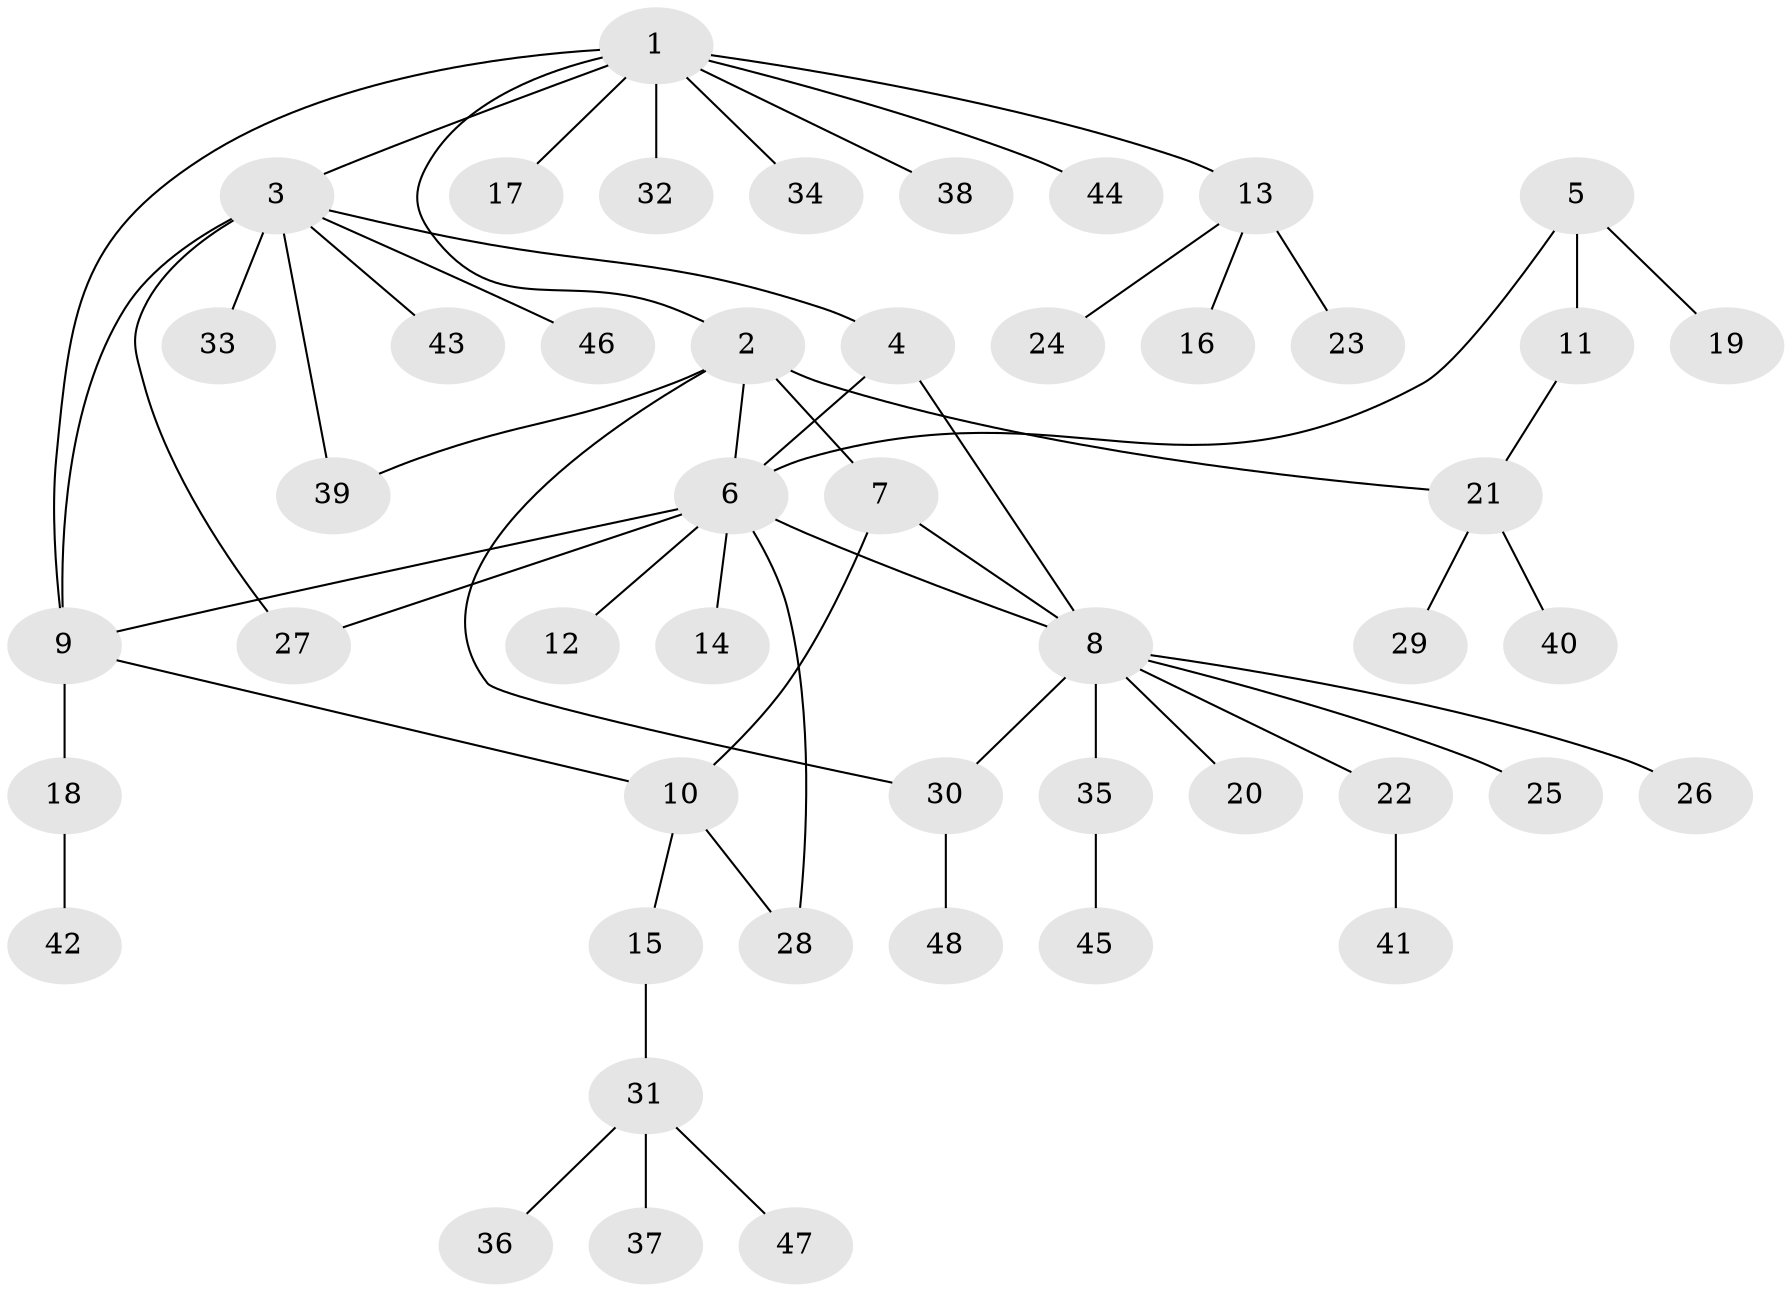 // coarse degree distribution, {8: 0.05714285714285714, 6: 0.02857142857142857, 7: 0.02857142857142857, 9: 0.02857142857142857, 2: 0.14285714285714285, 3: 0.11428571428571428, 5: 0.02857142857142857, 4: 0.02857142857142857, 1: 0.5428571428571428}
// Generated by graph-tools (version 1.1) at 2025/42/03/06/25 10:42:12]
// undirected, 48 vertices, 58 edges
graph export_dot {
graph [start="1"]
  node [color=gray90,style=filled];
  1;
  2;
  3;
  4;
  5;
  6;
  7;
  8;
  9;
  10;
  11;
  12;
  13;
  14;
  15;
  16;
  17;
  18;
  19;
  20;
  21;
  22;
  23;
  24;
  25;
  26;
  27;
  28;
  29;
  30;
  31;
  32;
  33;
  34;
  35;
  36;
  37;
  38;
  39;
  40;
  41;
  42;
  43;
  44;
  45;
  46;
  47;
  48;
  1 -- 2;
  1 -- 3;
  1 -- 9;
  1 -- 13;
  1 -- 17;
  1 -- 32;
  1 -- 34;
  1 -- 38;
  1 -- 44;
  2 -- 6;
  2 -- 7;
  2 -- 21;
  2 -- 30;
  2 -- 39;
  3 -- 4;
  3 -- 9;
  3 -- 27;
  3 -- 33;
  3 -- 39;
  3 -- 43;
  3 -- 46;
  4 -- 6;
  4 -- 8;
  5 -- 6;
  5 -- 11;
  5 -- 19;
  6 -- 8;
  6 -- 9;
  6 -- 12;
  6 -- 14;
  6 -- 27;
  6 -- 28;
  7 -- 8;
  7 -- 10;
  8 -- 20;
  8 -- 22;
  8 -- 25;
  8 -- 26;
  8 -- 30;
  8 -- 35;
  9 -- 10;
  9 -- 18;
  10 -- 15;
  10 -- 28;
  11 -- 21;
  13 -- 16;
  13 -- 23;
  13 -- 24;
  15 -- 31;
  18 -- 42;
  21 -- 29;
  21 -- 40;
  22 -- 41;
  30 -- 48;
  31 -- 36;
  31 -- 37;
  31 -- 47;
  35 -- 45;
}

